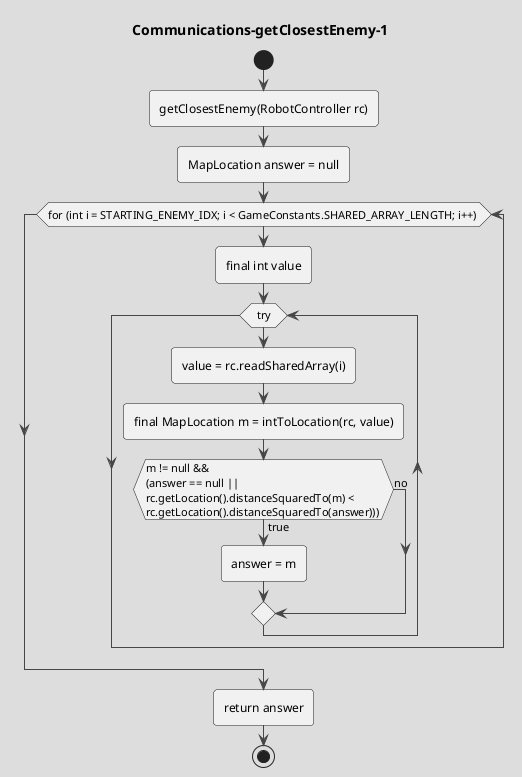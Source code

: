 @startuml Communications-getClosestEnemy-1a
!theme toy 
title Communications-getClosestEnemy-1
start

' :from part 1; 

' static MapLocation getClosestEnemy(RobotController rc) {
' Boolean printToConsole = false;
' Boolean sometimesTrue = false;

' // logDetails = rc.getTeam() + ":"
' // + rc.getType() + "#" 
' // + rc.getID()  
' logDetails = " Health: " + rc.getHealth()  
' + " Location: " + rc.getLocation()
' + " RobotCount: " + rc.getRobotCount()
' + " AD: " + rc.getResourceAmount(ResourceType.ADAMANTIUM) 
' + " MN: " + rc.getResourceAmount(ResourceType.MANA)  
' + " EX: " + rc.getResourceAmount(ResourceType.ELIXIR)
' // + " getClosestEnemy: " + Communication.getClosestEnemy(rc)  
' + " NumAnchors: " + rc.getNumAnchors(Anchor.STANDARD);   

' if (printToConsole || sometimesTrue) {
'     System.out.println(logDetails + " 77770 getClosestEnemy " );
' }

:getClosestEnemy(RobotController rc);
:MapLocation answer = null;
while (for (int i = STARTING_ENEMY_IDX; i < GameConstants.SHARED_ARRAY_LENGTH; i++) )
    :final int value;
    while (try)
        :value = rc.readSharedArray(i);
        :final MapLocation m = intToLocation(rc, value);
        if (m != null && \n(answer == null || \nrc.getLocation().distanceSquaredTo(m) < \nrc.getLocation().distanceSquaredTo(answer))) ) then (true)
            :answer = m;
        else (no)
        endif
    endwhile
endwhile
:return answer;

stop
@enduml

            ' if (printToConsole || sometimesTrue) {
            '     System.out.println(logDetails + " 77771 getClosestEnemy answer = " + answer );
'             }
'                     }
'     } catch (GameActionException e) {
'         continue;
'     }
' }

' if (if target != null) then (true)
'     :we have a nearby enemy, move away;
'     if (if rc.canAttack(target.getLocation())) then (true)
'         :rc.attack(target.getLocation());
'         :rc.setIndicatorString(" AAAA0 Amplifier attacking " + target.getLocation());
'     else (no)
'     endif    
'     :Pathing.moveTowards(rc, target.getLocation());
'     :rc.setIndicatorString(" BBBB0 Pathing.moveTowards " + target.getLocation());
' else (no)
'     :no nearby enemy, good;
'     :below is about joining with other launchers;
'     :RobotInfo[] allies = rc.senseNearbyRobots(9, rc.getTeam());
'     :int lowestID = rc.getID();
'     :MapLocation leaderPos = null;
'     while (RobotInfo ally : allies)
'         if (if ally.getType() != RobotType.LAUNCHER) then (true)
'             :continue;
'         else (no)
'         endif    
'         if (if ally.getID() < lowestID) then (true)
'             :lowestID = ally.getID();
'             :leaderPos = ally.getLocation();
'         else (no)
'         endif    
'     endwhile
'     if (if leaderPos != null) then (true)
'         :Pathing.moveTowards(rc, leaderPos);
'         :rc.setIndicatorString("Following " + lowestID);
'     else (no)
'         :MapLocation center = new MapLocation(rc.getMapWidth()/2, rc.getMapHeight()/2);
'         ' // MapLocation center = goalLoc;
'         :Pathing.moveTowards(rc, center);
'         :rc.setIndicatorString("I'm the leader! moving toward center " + center);
'     endif    
' endif    
' :Also try to move randomly;
' :Direction dir = RobotPlayer.directions[RobotPlayer.rng.nextInt(RobotPlayer.directions.length)];
' if (if rc.canMove(dir)) then (true)
'     :rc.move(dir);
'     :rc.setIndicatorString(" YYYY0 rc.move(dir) " + dir);
' else (no)
' endif    


